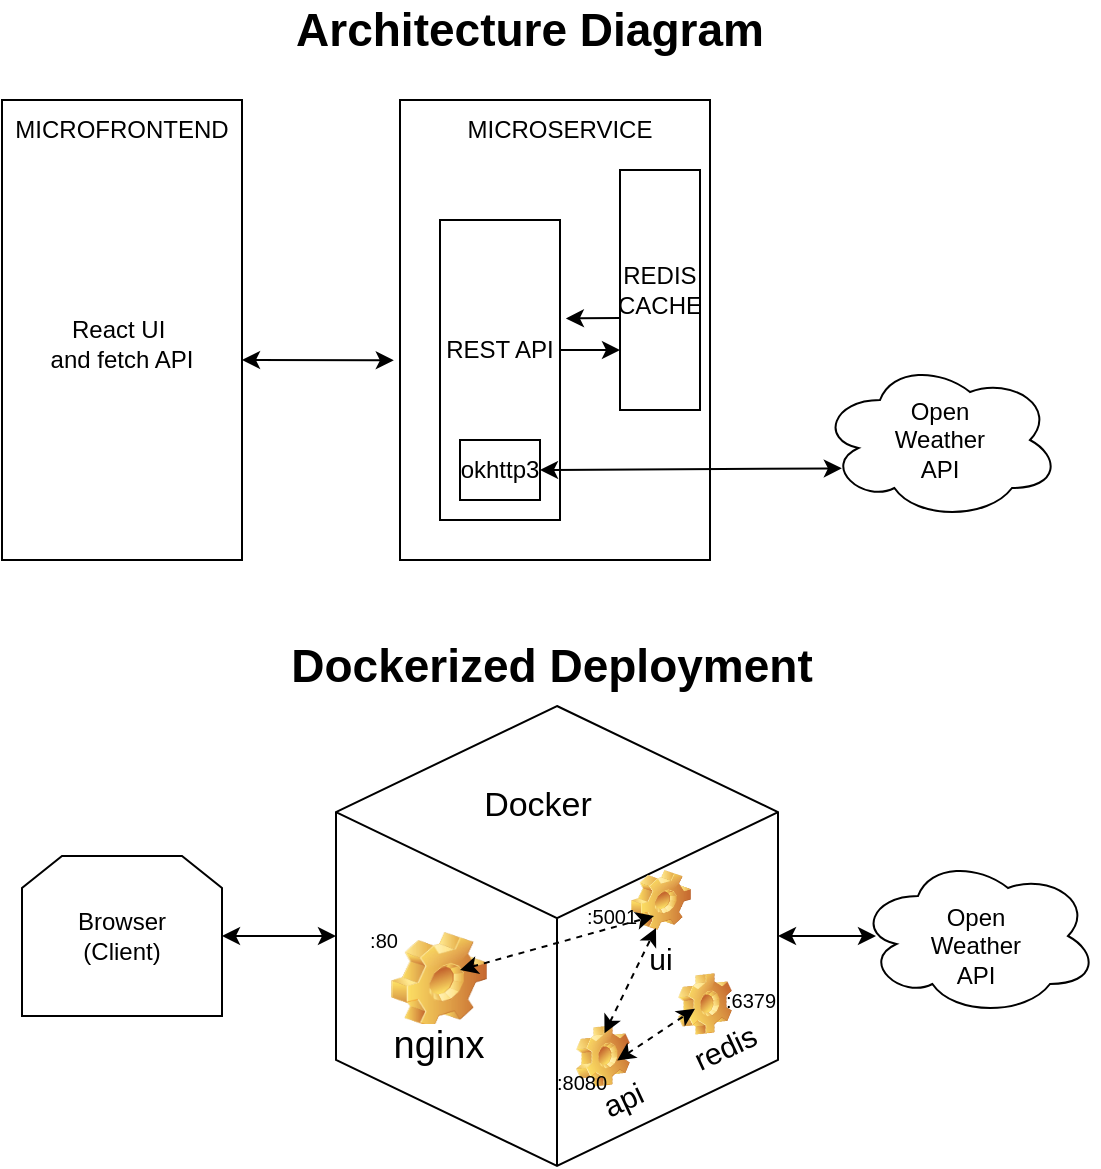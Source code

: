 <mxfile>
    <diagram id="BGSX4oPCt3vFTkpNH2z9" name="Page-1">
        <mxGraphModel dx="477" dy="259" grid="1" gridSize="10" guides="1" tooltips="1" connect="1" arrows="1" fold="1" page="1" pageScale="1" pageWidth="827" pageHeight="1169" math="0" shadow="0">
            <root>
                <mxCell id="0"/>
                <mxCell id="1" parent="0"/>
                <mxCell id="3" value="&lt;br&gt;React UI&amp;nbsp;&lt;br&gt;and fetch API" style="rounded=0;whiteSpace=wrap;html=1;" parent="1" vertex="1">
                    <mxGeometry x="43" y="86" width="120" height="230" as="geometry"/>
                </mxCell>
                <mxCell id="4" value="" style="rounded=0;whiteSpace=wrap;html=1;" parent="1" vertex="1">
                    <mxGeometry x="242" y="86" width="155" height="230" as="geometry"/>
                </mxCell>
                <mxCell id="5" value="" style="rounded=0;whiteSpace=wrap;html=1;" parent="1" vertex="1">
                    <mxGeometry x="352" y="121" width="40" height="120" as="geometry"/>
                </mxCell>
                <mxCell id="6" value="MICROSERVICE" style="text;html=1;strokeColor=none;fillColor=none;align=center;verticalAlign=middle;whiteSpace=wrap;rounded=0;" parent="1" vertex="1">
                    <mxGeometry x="292" y="86" width="60" height="30" as="geometry"/>
                </mxCell>
                <mxCell id="7" value="MICROFRONTEND" style="text;html=1;strokeColor=none;fillColor=none;align=center;verticalAlign=middle;whiteSpace=wrap;rounded=0;" parent="1" vertex="1">
                    <mxGeometry x="73" y="86" width="60" height="30" as="geometry"/>
                </mxCell>
                <mxCell id="8" value="REDIS&lt;br&gt;CACHE" style="text;html=1;strokeColor=none;fillColor=none;align=center;verticalAlign=middle;whiteSpace=wrap;rounded=0;" parent="1" vertex="1">
                    <mxGeometry x="342" y="166" width="60" height="30" as="geometry"/>
                </mxCell>
                <mxCell id="9" value="" style="rounded=0;whiteSpace=wrap;html=1;" parent="1" vertex="1">
                    <mxGeometry x="262" y="146" width="60" height="150" as="geometry"/>
                </mxCell>
                <mxCell id="10" value="REST API" style="text;html=1;strokeColor=none;fillColor=none;align=center;verticalAlign=middle;whiteSpace=wrap;rounded=0;" parent="1" vertex="1">
                    <mxGeometry x="262" y="196" width="60" height="30" as="geometry"/>
                </mxCell>
                <mxCell id="11" value="okhttp3" style="rounded=0;whiteSpace=wrap;html=1;" parent="1" vertex="1">
                    <mxGeometry x="272" y="256" width="40" height="30" as="geometry"/>
                </mxCell>
                <mxCell id="12" value="" style="ellipse;shape=cloud;whiteSpace=wrap;html=1;" parent="1" vertex="1">
                    <mxGeometry x="452" y="216" width="120" height="80" as="geometry"/>
                </mxCell>
                <mxCell id="13" value="Open Weather API" style="text;html=1;strokeColor=none;fillColor=none;align=center;verticalAlign=middle;whiteSpace=wrap;rounded=0;" parent="1" vertex="1">
                    <mxGeometry x="482" y="241" width="60" height="30" as="geometry"/>
                </mxCell>
                <mxCell id="14" value="" style="endArrow=classic;startArrow=classic;html=1;entryX=0.091;entryY=0.677;entryDx=0;entryDy=0;entryPerimeter=0;exitX=1;exitY=0.5;exitDx=0;exitDy=0;" parent="1" source="11" target="12" edge="1">
                    <mxGeometry width="50" height="50" relative="1" as="geometry">
                        <mxPoint x="353" y="196" as="sourcePoint"/>
                        <mxPoint x="403" y="146" as="targetPoint"/>
                    </mxGeometry>
                </mxCell>
                <mxCell id="15" value="" style="endArrow=classic;html=1;entryX=0;entryY=0.75;entryDx=0;entryDy=0;exitX=1;exitY=0.5;exitDx=0;exitDy=0;" parent="1" source="10" target="5" edge="1">
                    <mxGeometry width="50" height="50" relative="1" as="geometry">
                        <mxPoint x="272" y="196" as="sourcePoint"/>
                        <mxPoint x="322" y="146" as="targetPoint"/>
                    </mxGeometry>
                </mxCell>
                <mxCell id="16" value="" style="endArrow=classic;html=1;entryX=1.049;entryY=0.328;entryDx=0;entryDy=0;entryPerimeter=0;" parent="1" target="9" edge="1">
                    <mxGeometry width="50" height="50" relative="1" as="geometry">
                        <mxPoint x="352" y="195" as="sourcePoint"/>
                        <mxPoint x="322" y="146" as="targetPoint"/>
                        <Array as="points"/>
                    </mxGeometry>
                </mxCell>
                <mxCell id="19" value="" style="endArrow=classic;startArrow=classic;html=1;entryX=-0.02;entryY=0.566;entryDx=0;entryDy=0;entryPerimeter=0;" parent="1" target="4" edge="1">
                    <mxGeometry width="50" height="50" relative="1" as="geometry">
                        <mxPoint x="163" y="216" as="sourcePoint"/>
                        <mxPoint x="213" y="166" as="targetPoint"/>
                    </mxGeometry>
                </mxCell>
                <mxCell id="37" value="Browser&lt;br&gt;(Client)" style="shape=loopLimit;whiteSpace=wrap;html=1;" vertex="1" parent="1">
                    <mxGeometry x="53" y="464" width="100" height="80" as="geometry"/>
                </mxCell>
                <mxCell id="43" value="" style="html=1;whiteSpace=wrap;shape=isoCube2;backgroundOutline=1;isoAngle=15;" vertex="1" parent="1">
                    <mxGeometry x="210" y="389" width="221" height="230" as="geometry"/>
                </mxCell>
                <mxCell id="44" value="nginx" style="icon;image=img/clipart/Gear_128x128.png;fontColor=default;fontSize=19;rotation=0;" vertex="1" parent="1">
                    <mxGeometry x="251" y="516" width="21" height="20" as="geometry"/>
                </mxCell>
                <mxCell id="45" value="Docker" style="text;html=1;strokeColor=none;fillColor=none;align=center;verticalAlign=middle;whiteSpace=wrap;rounded=0;fontSize=17;" vertex="1" parent="1">
                    <mxGeometry x="281" y="424" width="60" height="30" as="geometry"/>
                </mxCell>
                <mxCell id="48" value="ui" style="icon;image=img/clipart/Gear_128x128.png;fontColor=default;fontSize=15;imageWidth=30;imageHeight=30;" vertex="1" parent="1">
                    <mxGeometry x="367" y="476" width="11" height="20" as="geometry"/>
                </mxCell>
                <mxCell id="49" value="api" style="icon;image=img/clipart/Gear_128x128.png;fontColor=default;fontSize=15;arcSize=0;imageWidth=30;imageHeight=30;rotation=335;verticalAlign=middle;" vertex="1" parent="1">
                    <mxGeometry x="338" y="554" width="11" height="20" as="geometry"/>
                </mxCell>
                <mxCell id="51" value="redis" style="icon;image=img/clipart/Gear_128x128.png;fontColor=default;fontSize=15;arcSize=0;imageWidth=30;imageHeight=30;rotation=335;verticalAlign=middle;" vertex="1" parent="1">
                    <mxGeometry x="389" y="528" width="11" height="20" as="geometry"/>
                </mxCell>
                <mxCell id="58" value=":5001" style="text;html=1;strokeColor=none;fillColor=none;align=center;verticalAlign=middle;whiteSpace=wrap;rounded=0;fontSize=10;fontColor=default;" vertex="1" parent="1">
                    <mxGeometry x="318" y="484" width="60" height="20" as="geometry"/>
                </mxCell>
                <mxCell id="59" value=":8080" style="text;html=1;strokeColor=none;fillColor=none;align=center;verticalAlign=middle;whiteSpace=wrap;rounded=0;fontSize=10;fontColor=default;" vertex="1" parent="1">
                    <mxGeometry x="314" y="569" width="38" height="16" as="geometry"/>
                </mxCell>
                <mxCell id="60" value=":6379" style="text;html=1;strokeColor=none;fillColor=none;align=center;verticalAlign=middle;whiteSpace=wrap;rounded=0;fontSize=10;fontColor=default;" vertex="1" parent="1">
                    <mxGeometry x="402" y="528" width="31" height="16" as="geometry"/>
                </mxCell>
                <mxCell id="61" value=":80" style="text;html=1;strokeColor=none;fillColor=none;align=center;verticalAlign=middle;whiteSpace=wrap;rounded=0;fontSize=10;fontColor=default;" vertex="1" parent="1">
                    <mxGeometry x="218" y="496" width="32" height="20" as="geometry"/>
                </mxCell>
                <mxCell id="63" value="" style="endArrow=classic;startArrow=classic;html=1;fontSize=10;fontColor=default;exitX=1;exitY=0.5;exitDx=0;exitDy=0;entryX=0;entryY=0.5;entryDx=0;entryDy=0;entryPerimeter=0;" edge="1" parent="1" source="37" target="43">
                    <mxGeometry width="50" height="50" relative="1" as="geometry">
                        <mxPoint x="313" y="274" as="sourcePoint"/>
                        <mxPoint x="363" y="224" as="targetPoint"/>
                    </mxGeometry>
                </mxCell>
                <mxCell id="64" value="" style="endArrow=classic;startArrow=classic;html=1;fontSize=10;fontColor=default;exitX=1;exitY=0.25;exitDx=0;exitDy=0;entryX=0.85;entryY=0.5;entryDx=0;entryDy=0;entryPerimeter=0;dashed=1;" edge="1" parent="1" source="44" target="58">
                    <mxGeometry width="50" height="50" relative="1" as="geometry">
                        <mxPoint x="289" y="274" as="sourcePoint"/>
                        <mxPoint x="339" y="224" as="targetPoint"/>
                    </mxGeometry>
                </mxCell>
                <mxCell id="65" value="" style="endArrow=classic;startArrow=classic;html=1;fontSize=10;fontColor=default;exitX=1;exitY=0.75;exitDx=0;exitDy=0;entryX=0;entryY=0.5;entryDx=0;entryDy=0;dashed=1;" edge="1" parent="1" source="49" target="51">
                    <mxGeometry width="50" height="50" relative="1" as="geometry">
                        <mxPoint x="298.629" y="530.666" as="sourcePoint"/>
                        <mxPoint x="379" y="504" as="targetPoint"/>
                    </mxGeometry>
                </mxCell>
                <mxCell id="66" value="" style="endArrow=classic;startArrow=classic;html=1;fontSize=10;fontColor=default;exitX=1;exitY=0;exitDx=0;exitDy=0;dashed=1;" edge="1" parent="1" source="49">
                    <mxGeometry width="50" height="50" relative="1" as="geometry">
                        <mxPoint x="360.598" y="576.207" as="sourcePoint"/>
                        <mxPoint x="370" y="500" as="targetPoint"/>
                    </mxGeometry>
                </mxCell>
                <mxCell id="69" value="" style="ellipse;shape=cloud;whiteSpace=wrap;html=1;" vertex="1" parent="1">
                    <mxGeometry x="471" y="464" width="120" height="80" as="geometry"/>
                </mxCell>
                <mxCell id="70" value="Open Weather API" style="text;html=1;strokeColor=none;fillColor=none;align=center;verticalAlign=middle;whiteSpace=wrap;rounded=0;" vertex="1" parent="1">
                    <mxGeometry x="500" y="494" width="60" height="30" as="geometry"/>
                </mxCell>
                <mxCell id="71" value="" style="endArrow=classic;startArrow=classic;html=1;fontSize=10;fontColor=default;exitX=1;exitY=0.5;exitDx=0;exitDy=0;" edge="1" parent="1">
                    <mxGeometry width="50" height="50" relative="1" as="geometry">
                        <mxPoint x="431" y="504" as="sourcePoint"/>
                        <mxPoint x="480" y="504" as="targetPoint"/>
                    </mxGeometry>
                </mxCell>
                <mxCell id="72" value="&lt;b&gt;&lt;font style=&quot;font-size: 23px;&quot;&gt;Architecture Diagram&lt;/font&gt;&lt;/b&gt;" style="text;html=1;strokeColor=none;fillColor=none;align=center;verticalAlign=middle;whiteSpace=wrap;rounded=0;fontSize=10;fontColor=default;" vertex="1" parent="1">
                    <mxGeometry x="173" y="36" width="268" height="30" as="geometry"/>
                </mxCell>
                <mxCell id="73" value="&lt;b&gt;&lt;font style=&quot;font-size: 23px;&quot;&gt;Dockerized Deployment&lt;/font&gt;&lt;/b&gt;" style="text;html=1;strokeColor=none;fillColor=none;align=center;verticalAlign=middle;whiteSpace=wrap;rounded=0;fontSize=10;fontColor=default;" vertex="1" parent="1">
                    <mxGeometry x="184" y="354" width="268" height="30" as="geometry"/>
                </mxCell>
            </root>
        </mxGraphModel>
    </diagram>
</mxfile>